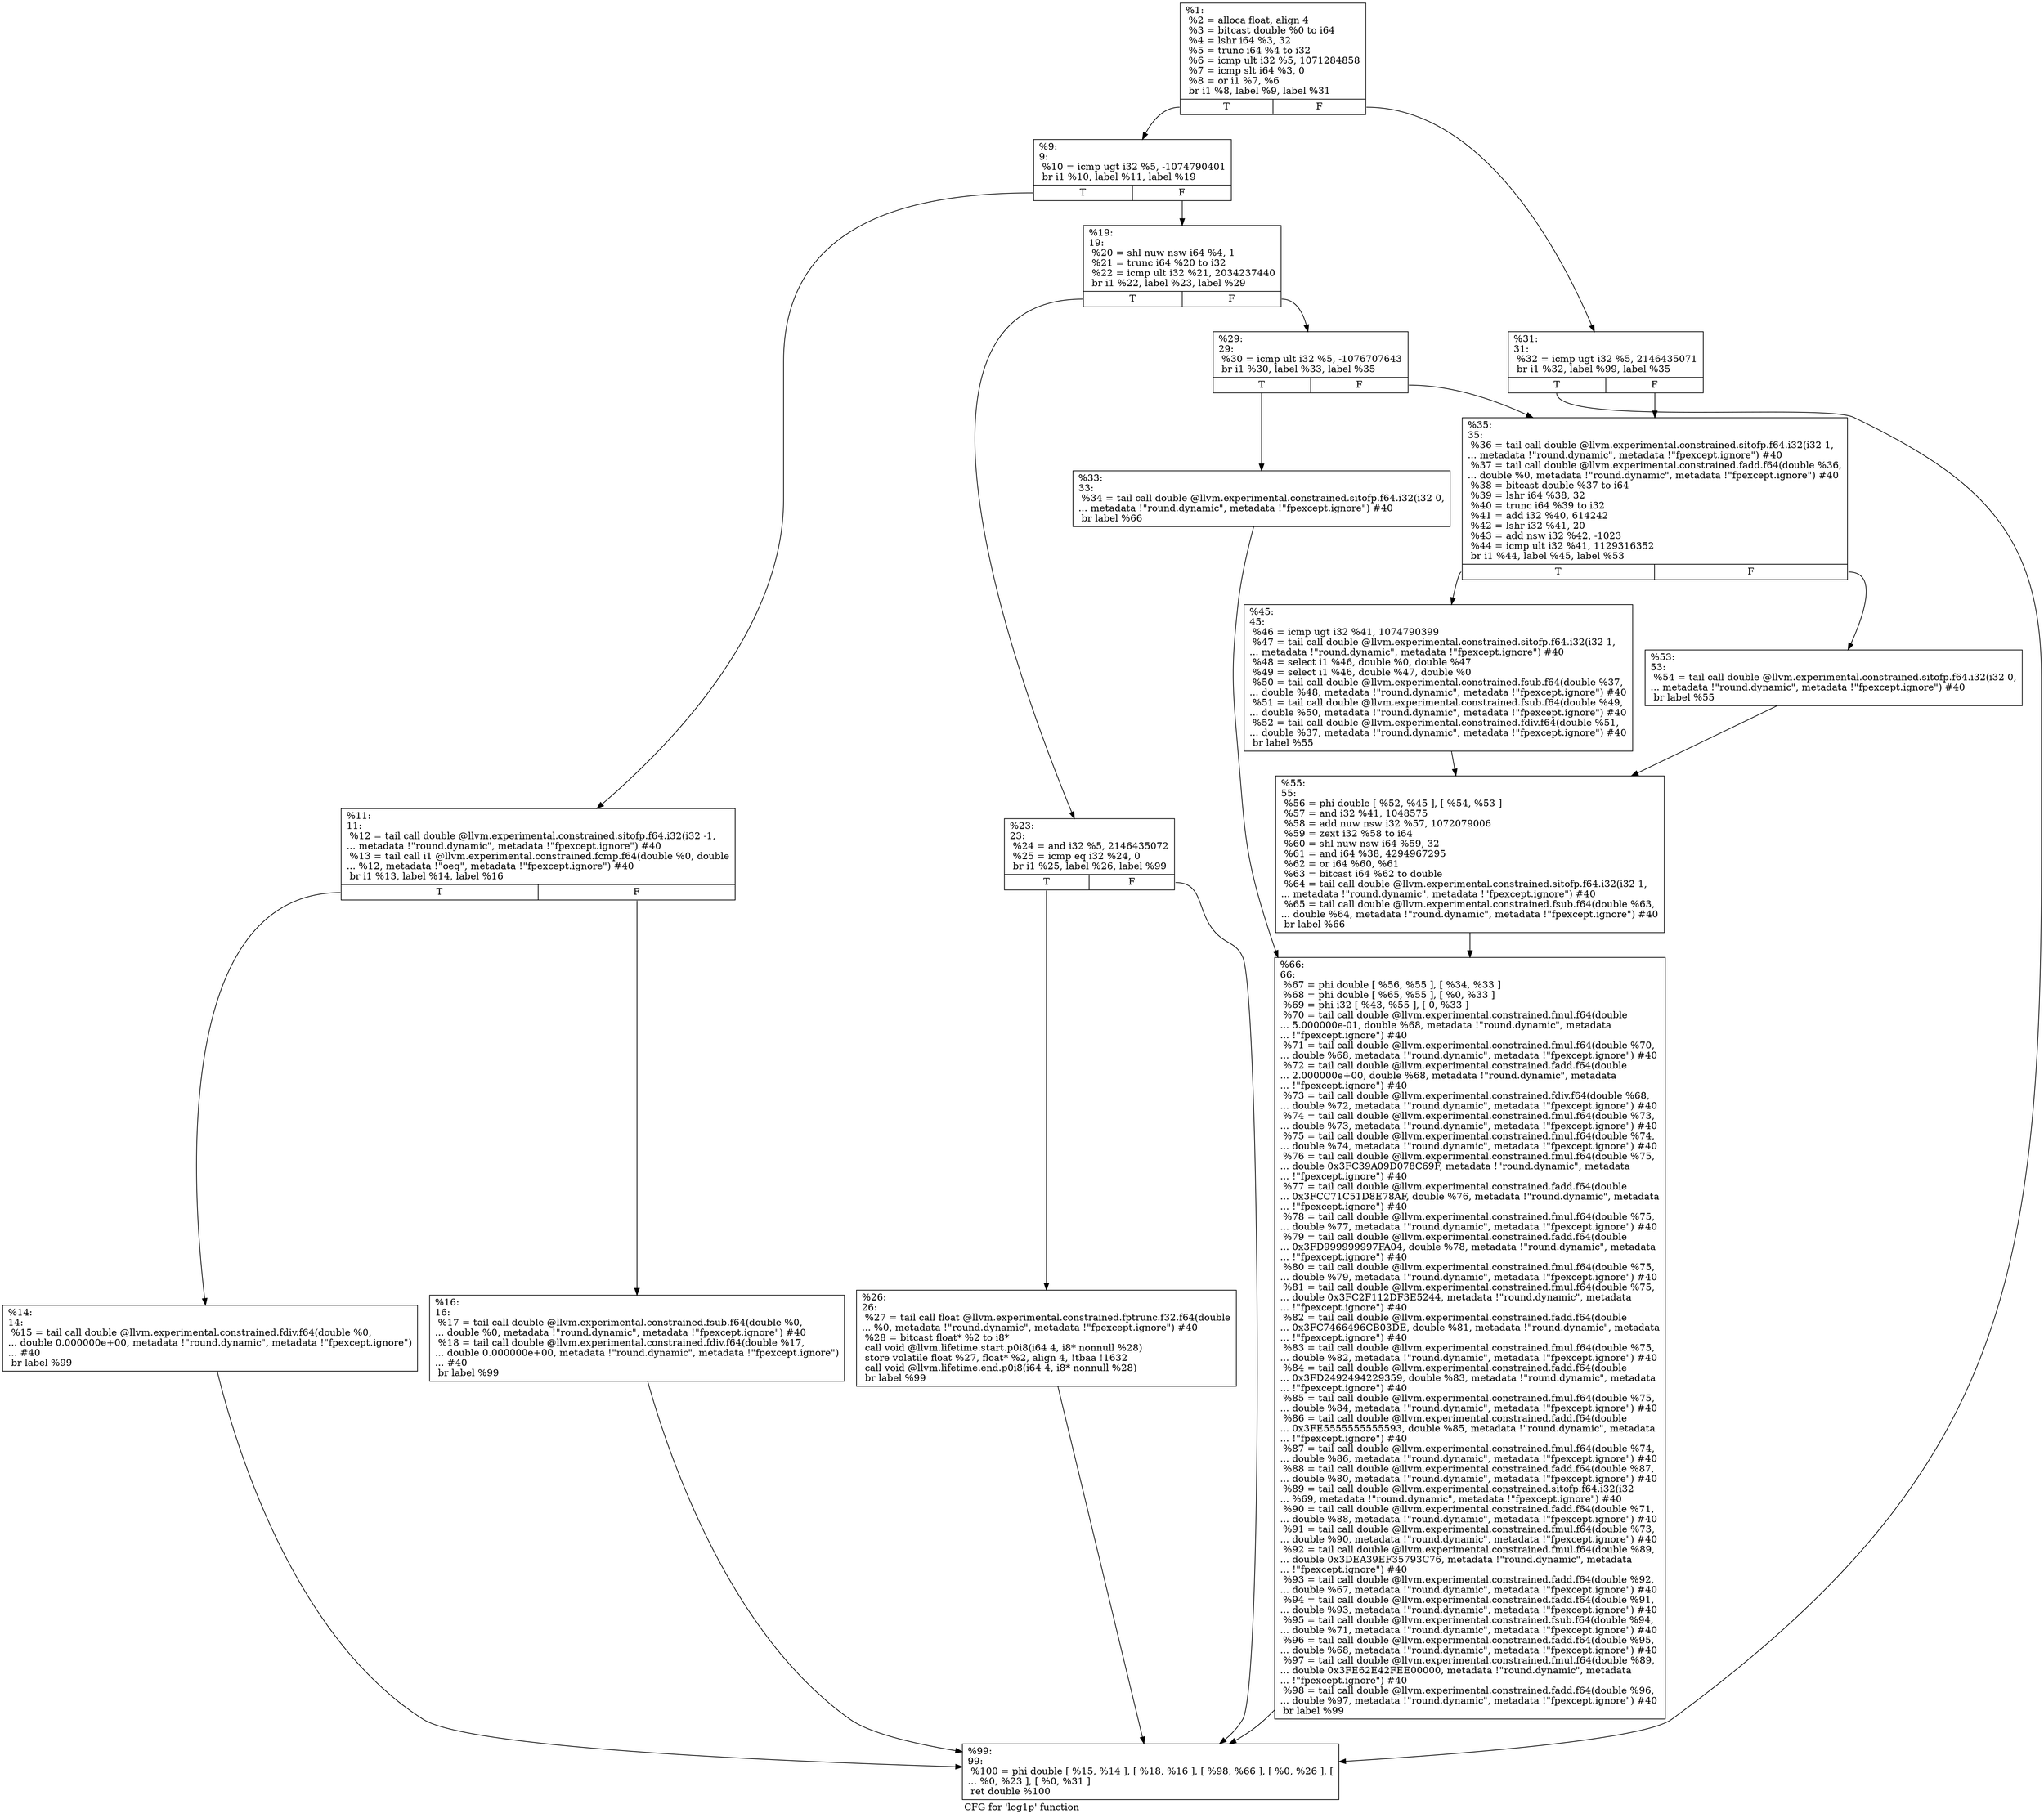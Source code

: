 digraph "CFG for 'log1p' function" {
	label="CFG for 'log1p' function";

	Node0x1d63d80 [shape=record,label="{%1:\l  %2 = alloca float, align 4\l  %3 = bitcast double %0 to i64\l  %4 = lshr i64 %3, 32\l  %5 = trunc i64 %4 to i32\l  %6 = icmp ult i32 %5, 1071284858\l  %7 = icmp slt i64 %3, 0\l  %8 = or i1 %7, %6\l  br i1 %8, label %9, label %31\l|{<s0>T|<s1>F}}"];
	Node0x1d63d80:s0 -> Node0x1d661f0;
	Node0x1d63d80:s1 -> Node0x1d66530;
	Node0x1d661f0 [shape=record,label="{%9:\l9:                                                \l  %10 = icmp ugt i32 %5, -1074790401\l  br i1 %10, label %11, label %19\l|{<s0>T|<s1>F}}"];
	Node0x1d661f0:s0 -> Node0x1d66300;
	Node0x1d661f0:s1 -> Node0x1d663f0;
	Node0x1d66300 [shape=record,label="{%11:\l11:                                               \l  %12 = tail call double @llvm.experimental.constrained.sitofp.f64.i32(i32 -1,\l... metadata !\"round.dynamic\", metadata !\"fpexcept.ignore\") #40\l  %13 = tail call i1 @llvm.experimental.constrained.fcmp.f64(double %0, double\l... %12, metadata !\"oeq\", metadata !\"fpexcept.ignore\") #40\l  br i1 %13, label %14, label %16\l|{<s0>T|<s1>F}}"];
	Node0x1d66300:s0 -> Node0x1d66350;
	Node0x1d66300:s1 -> Node0x1d663a0;
	Node0x1d66350 [shape=record,label="{%14:\l14:                                               \l  %15 = tail call double @llvm.experimental.constrained.fdiv.f64(double %0,\l... double 0.000000e+00, metadata !\"round.dynamic\", metadata !\"fpexcept.ignore\")\l... #40\l  br label %99\l}"];
	Node0x1d66350 -> Node0x1d66760;
	Node0x1d663a0 [shape=record,label="{%16:\l16:                                               \l  %17 = tail call double @llvm.experimental.constrained.fsub.f64(double %0,\l... double %0, metadata !\"round.dynamic\", metadata !\"fpexcept.ignore\") #40\l  %18 = tail call double @llvm.experimental.constrained.fdiv.f64(double %17,\l... double 0.000000e+00, metadata !\"round.dynamic\", metadata !\"fpexcept.ignore\")\l... #40\l  br label %99\l}"];
	Node0x1d663a0 -> Node0x1d66760;
	Node0x1d663f0 [shape=record,label="{%19:\l19:                                               \l  %20 = shl nuw nsw i64 %4, 1\l  %21 = trunc i64 %20 to i32\l  %22 = icmp ult i32 %21, 2034237440\l  br i1 %22, label %23, label %29\l|{<s0>T|<s1>F}}"];
	Node0x1d663f0:s0 -> Node0x1d66440;
	Node0x1d663f0:s1 -> Node0x1d664e0;
	Node0x1d66440 [shape=record,label="{%23:\l23:                                               \l  %24 = and i32 %5, 2146435072\l  %25 = icmp eq i32 %24, 0\l  br i1 %25, label %26, label %99\l|{<s0>T|<s1>F}}"];
	Node0x1d66440:s0 -> Node0x1d66490;
	Node0x1d66440:s1 -> Node0x1d66760;
	Node0x1d66490 [shape=record,label="{%26:\l26:                                               \l  %27 = tail call float @llvm.experimental.constrained.fptrunc.f32.f64(double\l... %0, metadata !\"round.dynamic\", metadata !\"fpexcept.ignore\") #40\l  %28 = bitcast float* %2 to i8*\l  call void @llvm.lifetime.start.p0i8(i64 4, i8* nonnull %28)\l  store volatile float %27, float* %2, align 4, !tbaa !1632\l  call void @llvm.lifetime.end.p0i8(i64 4, i8* nonnull %28)\l  br label %99\l}"];
	Node0x1d66490 -> Node0x1d66760;
	Node0x1d664e0 [shape=record,label="{%29:\l29:                                               \l  %30 = icmp ult i32 %5, -1076707643\l  br i1 %30, label %33, label %35\l|{<s0>T|<s1>F}}"];
	Node0x1d664e0:s0 -> Node0x1d66580;
	Node0x1d664e0:s1 -> Node0x1d665d0;
	Node0x1d66530 [shape=record,label="{%31:\l31:                                               \l  %32 = icmp ugt i32 %5, 2146435071\l  br i1 %32, label %99, label %35\l|{<s0>T|<s1>F}}"];
	Node0x1d66530:s0 -> Node0x1d66760;
	Node0x1d66530:s1 -> Node0x1d665d0;
	Node0x1d66580 [shape=record,label="{%33:\l33:                                               \l  %34 = tail call double @llvm.experimental.constrained.sitofp.f64.i32(i32 0,\l... metadata !\"round.dynamic\", metadata !\"fpexcept.ignore\") #40\l  br label %66\l}"];
	Node0x1d66580 -> Node0x1d66710;
	Node0x1d665d0 [shape=record,label="{%35:\l35:                                               \l  %36 = tail call double @llvm.experimental.constrained.sitofp.f64.i32(i32 1,\l... metadata !\"round.dynamic\", metadata !\"fpexcept.ignore\") #40\l  %37 = tail call double @llvm.experimental.constrained.fadd.f64(double %36,\l... double %0, metadata !\"round.dynamic\", metadata !\"fpexcept.ignore\") #40\l  %38 = bitcast double %37 to i64\l  %39 = lshr i64 %38, 32\l  %40 = trunc i64 %39 to i32\l  %41 = add i32 %40, 614242\l  %42 = lshr i32 %41, 20\l  %43 = add nsw i32 %42, -1023\l  %44 = icmp ult i32 %41, 1129316352\l  br i1 %44, label %45, label %53\l|{<s0>T|<s1>F}}"];
	Node0x1d665d0:s0 -> Node0x1d66620;
	Node0x1d665d0:s1 -> Node0x1d66670;
	Node0x1d66620 [shape=record,label="{%45:\l45:                                               \l  %46 = icmp ugt i32 %41, 1074790399\l  %47 = tail call double @llvm.experimental.constrained.sitofp.f64.i32(i32 1,\l... metadata !\"round.dynamic\", metadata !\"fpexcept.ignore\") #40\l  %48 = select i1 %46, double %0, double %47\l  %49 = select i1 %46, double %47, double %0\l  %50 = tail call double @llvm.experimental.constrained.fsub.f64(double %37,\l... double %48, metadata !\"round.dynamic\", metadata !\"fpexcept.ignore\") #40\l  %51 = tail call double @llvm.experimental.constrained.fsub.f64(double %49,\l... double %50, metadata !\"round.dynamic\", metadata !\"fpexcept.ignore\") #40\l  %52 = tail call double @llvm.experimental.constrained.fdiv.f64(double %51,\l... double %37, metadata !\"round.dynamic\", metadata !\"fpexcept.ignore\") #40\l  br label %55\l}"];
	Node0x1d66620 -> Node0x1d666c0;
	Node0x1d66670 [shape=record,label="{%53:\l53:                                               \l  %54 = tail call double @llvm.experimental.constrained.sitofp.f64.i32(i32 0,\l... metadata !\"round.dynamic\", metadata !\"fpexcept.ignore\") #40\l  br label %55\l}"];
	Node0x1d66670 -> Node0x1d666c0;
	Node0x1d666c0 [shape=record,label="{%55:\l55:                                               \l  %56 = phi double [ %52, %45 ], [ %54, %53 ]\l  %57 = and i32 %41, 1048575\l  %58 = add nuw nsw i32 %57, 1072079006\l  %59 = zext i32 %58 to i64\l  %60 = shl nuw nsw i64 %59, 32\l  %61 = and i64 %38, 4294967295\l  %62 = or i64 %60, %61\l  %63 = bitcast i64 %62 to double\l  %64 = tail call double @llvm.experimental.constrained.sitofp.f64.i32(i32 1,\l... metadata !\"round.dynamic\", metadata !\"fpexcept.ignore\") #40\l  %65 = tail call double @llvm.experimental.constrained.fsub.f64(double %63,\l... double %64, metadata !\"round.dynamic\", metadata !\"fpexcept.ignore\") #40\l  br label %66\l}"];
	Node0x1d666c0 -> Node0x1d66710;
	Node0x1d66710 [shape=record,label="{%66:\l66:                                               \l  %67 = phi double [ %56, %55 ], [ %34, %33 ]\l  %68 = phi double [ %65, %55 ], [ %0, %33 ]\l  %69 = phi i32 [ %43, %55 ], [ 0, %33 ]\l  %70 = tail call double @llvm.experimental.constrained.fmul.f64(double\l... 5.000000e-01, double %68, metadata !\"round.dynamic\", metadata\l... !\"fpexcept.ignore\") #40\l  %71 = tail call double @llvm.experimental.constrained.fmul.f64(double %70,\l... double %68, metadata !\"round.dynamic\", metadata !\"fpexcept.ignore\") #40\l  %72 = tail call double @llvm.experimental.constrained.fadd.f64(double\l... 2.000000e+00, double %68, metadata !\"round.dynamic\", metadata\l... !\"fpexcept.ignore\") #40\l  %73 = tail call double @llvm.experimental.constrained.fdiv.f64(double %68,\l... double %72, metadata !\"round.dynamic\", metadata !\"fpexcept.ignore\") #40\l  %74 = tail call double @llvm.experimental.constrained.fmul.f64(double %73,\l... double %73, metadata !\"round.dynamic\", metadata !\"fpexcept.ignore\") #40\l  %75 = tail call double @llvm.experimental.constrained.fmul.f64(double %74,\l... double %74, metadata !\"round.dynamic\", metadata !\"fpexcept.ignore\") #40\l  %76 = tail call double @llvm.experimental.constrained.fmul.f64(double %75,\l... double 0x3FC39A09D078C69F, metadata !\"round.dynamic\", metadata\l... !\"fpexcept.ignore\") #40\l  %77 = tail call double @llvm.experimental.constrained.fadd.f64(double\l... 0x3FCC71C51D8E78AF, double %76, metadata !\"round.dynamic\", metadata\l... !\"fpexcept.ignore\") #40\l  %78 = tail call double @llvm.experimental.constrained.fmul.f64(double %75,\l... double %77, metadata !\"round.dynamic\", metadata !\"fpexcept.ignore\") #40\l  %79 = tail call double @llvm.experimental.constrained.fadd.f64(double\l... 0x3FD999999997FA04, double %78, metadata !\"round.dynamic\", metadata\l... !\"fpexcept.ignore\") #40\l  %80 = tail call double @llvm.experimental.constrained.fmul.f64(double %75,\l... double %79, metadata !\"round.dynamic\", metadata !\"fpexcept.ignore\") #40\l  %81 = tail call double @llvm.experimental.constrained.fmul.f64(double %75,\l... double 0x3FC2F112DF3E5244, metadata !\"round.dynamic\", metadata\l... !\"fpexcept.ignore\") #40\l  %82 = tail call double @llvm.experimental.constrained.fadd.f64(double\l... 0x3FC7466496CB03DE, double %81, metadata !\"round.dynamic\", metadata\l... !\"fpexcept.ignore\") #40\l  %83 = tail call double @llvm.experimental.constrained.fmul.f64(double %75,\l... double %82, metadata !\"round.dynamic\", metadata !\"fpexcept.ignore\") #40\l  %84 = tail call double @llvm.experimental.constrained.fadd.f64(double\l... 0x3FD2492494229359, double %83, metadata !\"round.dynamic\", metadata\l... !\"fpexcept.ignore\") #40\l  %85 = tail call double @llvm.experimental.constrained.fmul.f64(double %75,\l... double %84, metadata !\"round.dynamic\", metadata !\"fpexcept.ignore\") #40\l  %86 = tail call double @llvm.experimental.constrained.fadd.f64(double\l... 0x3FE5555555555593, double %85, metadata !\"round.dynamic\", metadata\l... !\"fpexcept.ignore\") #40\l  %87 = tail call double @llvm.experimental.constrained.fmul.f64(double %74,\l... double %86, metadata !\"round.dynamic\", metadata !\"fpexcept.ignore\") #40\l  %88 = tail call double @llvm.experimental.constrained.fadd.f64(double %87,\l... double %80, metadata !\"round.dynamic\", metadata !\"fpexcept.ignore\") #40\l  %89 = tail call double @llvm.experimental.constrained.sitofp.f64.i32(i32\l... %69, metadata !\"round.dynamic\", metadata !\"fpexcept.ignore\") #40\l  %90 = tail call double @llvm.experimental.constrained.fadd.f64(double %71,\l... double %88, metadata !\"round.dynamic\", metadata !\"fpexcept.ignore\") #40\l  %91 = tail call double @llvm.experimental.constrained.fmul.f64(double %73,\l... double %90, metadata !\"round.dynamic\", metadata !\"fpexcept.ignore\") #40\l  %92 = tail call double @llvm.experimental.constrained.fmul.f64(double %89,\l... double 0x3DEA39EF35793C76, metadata !\"round.dynamic\", metadata\l... !\"fpexcept.ignore\") #40\l  %93 = tail call double @llvm.experimental.constrained.fadd.f64(double %92,\l... double %67, metadata !\"round.dynamic\", metadata !\"fpexcept.ignore\") #40\l  %94 = tail call double @llvm.experimental.constrained.fadd.f64(double %91,\l... double %93, metadata !\"round.dynamic\", metadata !\"fpexcept.ignore\") #40\l  %95 = tail call double @llvm.experimental.constrained.fsub.f64(double %94,\l... double %71, metadata !\"round.dynamic\", metadata !\"fpexcept.ignore\") #40\l  %96 = tail call double @llvm.experimental.constrained.fadd.f64(double %95,\l... double %68, metadata !\"round.dynamic\", metadata !\"fpexcept.ignore\") #40\l  %97 = tail call double @llvm.experimental.constrained.fmul.f64(double %89,\l... double 0x3FE62E42FEE00000, metadata !\"round.dynamic\", metadata\l... !\"fpexcept.ignore\") #40\l  %98 = tail call double @llvm.experimental.constrained.fadd.f64(double %96,\l... double %97, metadata !\"round.dynamic\", metadata !\"fpexcept.ignore\") #40\l  br label %99\l}"];
	Node0x1d66710 -> Node0x1d66760;
	Node0x1d66760 [shape=record,label="{%99:\l99:                                               \l  %100 = phi double [ %15, %14 ], [ %18, %16 ], [ %98, %66 ], [ %0, %26 ], [\l... %0, %23 ], [ %0, %31 ]\l  ret double %100\l}"];
}
